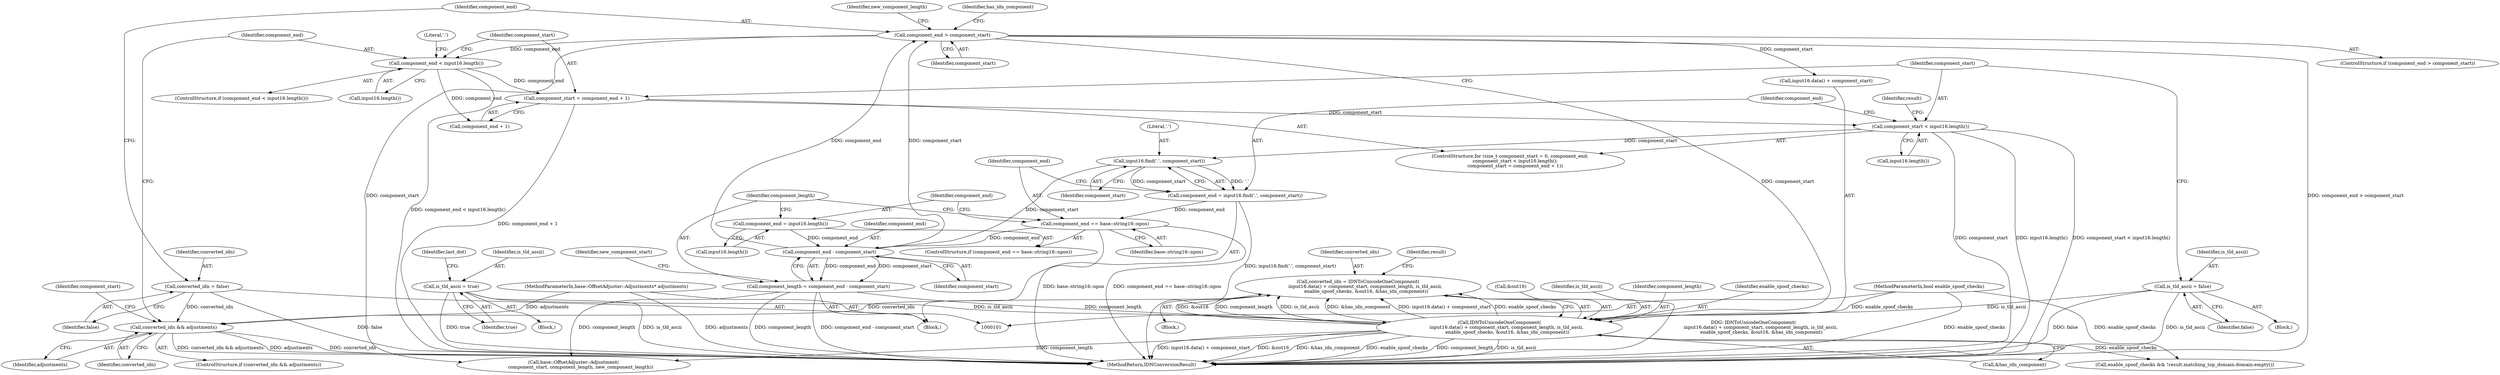 digraph "1_Chrome_cc0bbcbe7c986094da8e58c37a21fdd179b686b0_2@pointer" {
"1000213" [label="(Call,converted_idn && adjustments)"];
"1000188" [label="(Call,converted_idn = IDNToUnicodeOneComponent(\n          input16.data() + component_start, component_length, is_tld_ascii,\n           enable_spoof_checks, &out16, &has_idn_component))"];
"1000190" [label="(Call,IDNToUnicodeOneComponent(\n          input16.data() + component_start, component_length, is_tld_ascii,\n           enable_spoof_checks, &out16, &has_idn_component))"];
"1000180" [label="(Call,component_end > component_start)"];
"1000168" [label="(Call,component_end - component_start)"];
"1000159" [label="(Call,component_end == base::string16::npos)"];
"1000153" [label="(Call,component_end = input16.find('.', component_start))"];
"1000155" [label="(Call,input16.find('.', component_start))"];
"1000144" [label="(Call,component_start < input16.length())"];
"1000147" [label="(Call,component_start = component_end + 1)"];
"1000223" [label="(Call,component_end < input16.length())"];
"1000162" [label="(Call,component_end = input16.length())"];
"1000166" [label="(Call,component_length = component_end - component_start)"];
"1000133" [label="(Call,is_tld_ascii = false)"];
"1000117" [label="(Call,is_tld_ascii = true)"];
"1000104" [label="(MethodParameterIn,bool enable_spoof_checks)"];
"1000176" [label="(Call,converted_idn = false)"];
"1000103" [label="(MethodParameterIn,base::OffsetAdjuster::Adjustments* adjustments)"];
"1000191" [label="(Call,input16.data() + component_start)"];
"1000197" [label="(Call,&out16)"];
"1000177" [label="(Identifier,converted_idn)"];
"1000260" [label="(MethodReturn,IDNConversionResult)"];
"1000146" [label="(Call,input16.length())"];
"1000219" [label="(Identifier,component_start)"];
"1000164" [label="(Call,input16.length())"];
"1000122" [label="(Identifier,last_dot)"];
"1000176" [label="(Call,converted_idn = false)"];
"1000230" [label="(Identifier,result)"];
"1000223" [label="(Call,component_end < input16.length())"];
"1000183" [label="(Block,)"];
"1000195" [label="(Identifier,is_tld_ascii)"];
"1000169" [label="(Identifier,component_end)"];
"1000245" [label="(Call,enable_spoof_checks && !result.matching_top_domain.domain.empty())"];
"1000179" [label="(ControlStructure,if (component_end > component_start))"];
"1000170" [label="(Identifier,component_start)"];
"1000145" [label="(Identifier,component_start)"];
"1000222" [label="(ControlStructure,if (component_end < input16.length()))"];
"1000227" [label="(Literal,'.')"];
"1000180" [label="(Call,component_end > component_start)"];
"1000194" [label="(Identifier,component_length)"];
"1000214" [label="(Identifier,converted_idn)"];
"1000166" [label="(Call,component_length = component_end - component_start)"];
"1000218" [label="(Call,base::OffsetAdjuster::Adjustment(\n          component_start, component_length, new_component_length))"];
"1000152" [label="(Block,)"];
"1000144" [label="(Call,component_start < input16.length())"];
"1000148" [label="(Identifier,component_start)"];
"1000118" [label="(Identifier,is_tld_ascii)"];
"1000160" [label="(Identifier,component_end)"];
"1000147" [label="(Call,component_start = component_end + 1)"];
"1000173" [label="(Identifier,new_component_start)"];
"1000213" [label="(Call,converted_idn && adjustments)"];
"1000158" [label="(ControlStructure,if (component_end == base::string16::npos))"];
"1000225" [label="(Call,input16.length())"];
"1000133" [label="(Call,is_tld_ascii = false)"];
"1000224" [label="(Identifier,component_end)"];
"1000208" [label="(Identifier,new_component_length)"];
"1000154" [label="(Identifier,component_end)"];
"1000203" [label="(Identifier,result)"];
"1000103" [label="(MethodParameterIn,base::OffsetAdjuster::Adjustments* adjustments)"];
"1000186" [label="(Identifier,has_idn_component)"];
"1000181" [label="(Identifier,component_end)"];
"1000215" [label="(Identifier,adjustments)"];
"1000178" [label="(Identifier,false)"];
"1000190" [label="(Call,IDNToUnicodeOneComponent(\n          input16.data() + component_start, component_length, is_tld_ascii,\n           enable_spoof_checks, &out16, &has_idn_component))"];
"1000199" [label="(Call,&has_idn_component)"];
"1000138" [label="(ControlStructure,for (size_t component_start = 0, component_end;\n       component_start < input16.length();\n       component_start = component_end + 1))"];
"1000212" [label="(ControlStructure,if (converted_idn && adjustments))"];
"1000167" [label="(Identifier,component_length)"];
"1000162" [label="(Call,component_end = input16.length())"];
"1000153" [label="(Call,component_end = input16.find('.', component_start))"];
"1000149" [label="(Call,component_end + 1)"];
"1000188" [label="(Call,converted_idn = IDNToUnicodeOneComponent(\n          input16.data() + component_start, component_length, is_tld_ascii,\n           enable_spoof_checks, &out16, &has_idn_component))"];
"1000155" [label="(Call,input16.find('.', component_start))"];
"1000105" [label="(Block,)"];
"1000104" [label="(MethodParameterIn,bool enable_spoof_checks)"];
"1000135" [label="(Identifier,false)"];
"1000161" [label="(Identifier,base::string16::npos)"];
"1000157" [label="(Identifier,component_start)"];
"1000156" [label="(Literal,'.')"];
"1000134" [label="(Identifier,is_tld_ascii)"];
"1000132" [label="(Block,)"];
"1000196" [label="(Identifier,enable_spoof_checks)"];
"1000189" [label="(Identifier,converted_idn)"];
"1000168" [label="(Call,component_end - component_start)"];
"1000117" [label="(Call,is_tld_ascii = true)"];
"1000159" [label="(Call,component_end == base::string16::npos)"];
"1000182" [label="(Identifier,component_start)"];
"1000119" [label="(Identifier,true)"];
"1000163" [label="(Identifier,component_end)"];
"1000213" -> "1000212"  [label="AST: "];
"1000213" -> "1000214"  [label="CFG: "];
"1000213" -> "1000215"  [label="CFG: "];
"1000214" -> "1000213"  [label="AST: "];
"1000215" -> "1000213"  [label="AST: "];
"1000219" -> "1000213"  [label="CFG: "];
"1000224" -> "1000213"  [label="CFG: "];
"1000213" -> "1000260"  [label="DDG: converted_idn"];
"1000213" -> "1000260"  [label="DDG: converted_idn && adjustments"];
"1000213" -> "1000260"  [label="DDG: adjustments"];
"1000188" -> "1000213"  [label="DDG: converted_idn"];
"1000176" -> "1000213"  [label="DDG: converted_idn"];
"1000103" -> "1000213"  [label="DDG: adjustments"];
"1000188" -> "1000183"  [label="AST: "];
"1000188" -> "1000190"  [label="CFG: "];
"1000189" -> "1000188"  [label="AST: "];
"1000190" -> "1000188"  [label="AST: "];
"1000203" -> "1000188"  [label="CFG: "];
"1000188" -> "1000260"  [label="DDG: IDNToUnicodeOneComponent(\n          input16.data() + component_start, component_length, is_tld_ascii,\n           enable_spoof_checks, &out16, &has_idn_component)"];
"1000190" -> "1000188"  [label="DDG: &out16"];
"1000190" -> "1000188"  [label="DDG: component_length"];
"1000190" -> "1000188"  [label="DDG: is_tld_ascii"];
"1000190" -> "1000188"  [label="DDG: &has_idn_component"];
"1000190" -> "1000188"  [label="DDG: input16.data() + component_start"];
"1000190" -> "1000188"  [label="DDG: enable_spoof_checks"];
"1000190" -> "1000199"  [label="CFG: "];
"1000191" -> "1000190"  [label="AST: "];
"1000194" -> "1000190"  [label="AST: "];
"1000195" -> "1000190"  [label="AST: "];
"1000196" -> "1000190"  [label="AST: "];
"1000197" -> "1000190"  [label="AST: "];
"1000199" -> "1000190"  [label="AST: "];
"1000190" -> "1000260"  [label="DDG: component_length"];
"1000190" -> "1000260"  [label="DDG: is_tld_ascii"];
"1000190" -> "1000260"  [label="DDG: input16.data() + component_start"];
"1000190" -> "1000260"  [label="DDG: &out16"];
"1000190" -> "1000260"  [label="DDG: &has_idn_component"];
"1000190" -> "1000260"  [label="DDG: enable_spoof_checks"];
"1000180" -> "1000190"  [label="DDG: component_start"];
"1000166" -> "1000190"  [label="DDG: component_length"];
"1000133" -> "1000190"  [label="DDG: is_tld_ascii"];
"1000117" -> "1000190"  [label="DDG: is_tld_ascii"];
"1000104" -> "1000190"  [label="DDG: enable_spoof_checks"];
"1000190" -> "1000218"  [label="DDG: component_length"];
"1000190" -> "1000245"  [label="DDG: enable_spoof_checks"];
"1000180" -> "1000179"  [label="AST: "];
"1000180" -> "1000182"  [label="CFG: "];
"1000181" -> "1000180"  [label="AST: "];
"1000182" -> "1000180"  [label="AST: "];
"1000186" -> "1000180"  [label="CFG: "];
"1000208" -> "1000180"  [label="CFG: "];
"1000180" -> "1000260"  [label="DDG: component_end > component_start"];
"1000168" -> "1000180"  [label="DDG: component_end"];
"1000168" -> "1000180"  [label="DDG: component_start"];
"1000180" -> "1000191"  [label="DDG: component_start"];
"1000180" -> "1000218"  [label="DDG: component_start"];
"1000180" -> "1000223"  [label="DDG: component_end"];
"1000168" -> "1000166"  [label="AST: "];
"1000168" -> "1000170"  [label="CFG: "];
"1000169" -> "1000168"  [label="AST: "];
"1000170" -> "1000168"  [label="AST: "];
"1000166" -> "1000168"  [label="CFG: "];
"1000168" -> "1000166"  [label="DDG: component_end"];
"1000168" -> "1000166"  [label="DDG: component_start"];
"1000159" -> "1000168"  [label="DDG: component_end"];
"1000162" -> "1000168"  [label="DDG: component_end"];
"1000155" -> "1000168"  [label="DDG: component_start"];
"1000159" -> "1000158"  [label="AST: "];
"1000159" -> "1000161"  [label="CFG: "];
"1000160" -> "1000159"  [label="AST: "];
"1000161" -> "1000159"  [label="AST: "];
"1000163" -> "1000159"  [label="CFG: "];
"1000167" -> "1000159"  [label="CFG: "];
"1000159" -> "1000260"  [label="DDG: component_end == base::string16::npos"];
"1000159" -> "1000260"  [label="DDG: base::string16::npos"];
"1000153" -> "1000159"  [label="DDG: component_end"];
"1000153" -> "1000152"  [label="AST: "];
"1000153" -> "1000155"  [label="CFG: "];
"1000154" -> "1000153"  [label="AST: "];
"1000155" -> "1000153"  [label="AST: "];
"1000160" -> "1000153"  [label="CFG: "];
"1000153" -> "1000260"  [label="DDG: input16.find('.', component_start)"];
"1000155" -> "1000153"  [label="DDG: '.'"];
"1000155" -> "1000153"  [label="DDG: component_start"];
"1000155" -> "1000157"  [label="CFG: "];
"1000156" -> "1000155"  [label="AST: "];
"1000157" -> "1000155"  [label="AST: "];
"1000144" -> "1000155"  [label="DDG: component_start"];
"1000144" -> "1000138"  [label="AST: "];
"1000144" -> "1000146"  [label="CFG: "];
"1000145" -> "1000144"  [label="AST: "];
"1000146" -> "1000144"  [label="AST: "];
"1000154" -> "1000144"  [label="CFG: "];
"1000230" -> "1000144"  [label="CFG: "];
"1000144" -> "1000260"  [label="DDG: component_start < input16.length()"];
"1000144" -> "1000260"  [label="DDG: component_start"];
"1000144" -> "1000260"  [label="DDG: input16.length()"];
"1000147" -> "1000144"  [label="DDG: component_start"];
"1000147" -> "1000138"  [label="AST: "];
"1000147" -> "1000149"  [label="CFG: "];
"1000148" -> "1000147"  [label="AST: "];
"1000149" -> "1000147"  [label="AST: "];
"1000145" -> "1000147"  [label="CFG: "];
"1000147" -> "1000260"  [label="DDG: component_end + 1"];
"1000223" -> "1000147"  [label="DDG: component_end"];
"1000223" -> "1000222"  [label="AST: "];
"1000223" -> "1000225"  [label="CFG: "];
"1000224" -> "1000223"  [label="AST: "];
"1000225" -> "1000223"  [label="AST: "];
"1000227" -> "1000223"  [label="CFG: "];
"1000148" -> "1000223"  [label="CFG: "];
"1000223" -> "1000260"  [label="DDG: component_end < input16.length()"];
"1000223" -> "1000149"  [label="DDG: component_end"];
"1000162" -> "1000158"  [label="AST: "];
"1000162" -> "1000164"  [label="CFG: "];
"1000163" -> "1000162"  [label="AST: "];
"1000164" -> "1000162"  [label="AST: "];
"1000167" -> "1000162"  [label="CFG: "];
"1000166" -> "1000152"  [label="AST: "];
"1000167" -> "1000166"  [label="AST: "];
"1000173" -> "1000166"  [label="CFG: "];
"1000166" -> "1000260"  [label="DDG: component_end - component_start"];
"1000166" -> "1000260"  [label="DDG: component_length"];
"1000166" -> "1000218"  [label="DDG: component_length"];
"1000133" -> "1000132"  [label="AST: "];
"1000133" -> "1000135"  [label="CFG: "];
"1000134" -> "1000133"  [label="AST: "];
"1000135" -> "1000133"  [label="AST: "];
"1000145" -> "1000133"  [label="CFG: "];
"1000133" -> "1000260"  [label="DDG: is_tld_ascii"];
"1000133" -> "1000260"  [label="DDG: false"];
"1000117" -> "1000105"  [label="AST: "];
"1000117" -> "1000119"  [label="CFG: "];
"1000118" -> "1000117"  [label="AST: "];
"1000119" -> "1000117"  [label="AST: "];
"1000122" -> "1000117"  [label="CFG: "];
"1000117" -> "1000260"  [label="DDG: is_tld_ascii"];
"1000117" -> "1000260"  [label="DDG: true"];
"1000104" -> "1000101"  [label="AST: "];
"1000104" -> "1000260"  [label="DDG: enable_spoof_checks"];
"1000104" -> "1000245"  [label="DDG: enable_spoof_checks"];
"1000176" -> "1000152"  [label="AST: "];
"1000176" -> "1000178"  [label="CFG: "];
"1000177" -> "1000176"  [label="AST: "];
"1000178" -> "1000176"  [label="AST: "];
"1000181" -> "1000176"  [label="CFG: "];
"1000176" -> "1000260"  [label="DDG: false"];
"1000103" -> "1000101"  [label="AST: "];
"1000103" -> "1000260"  [label="DDG: adjustments"];
}
